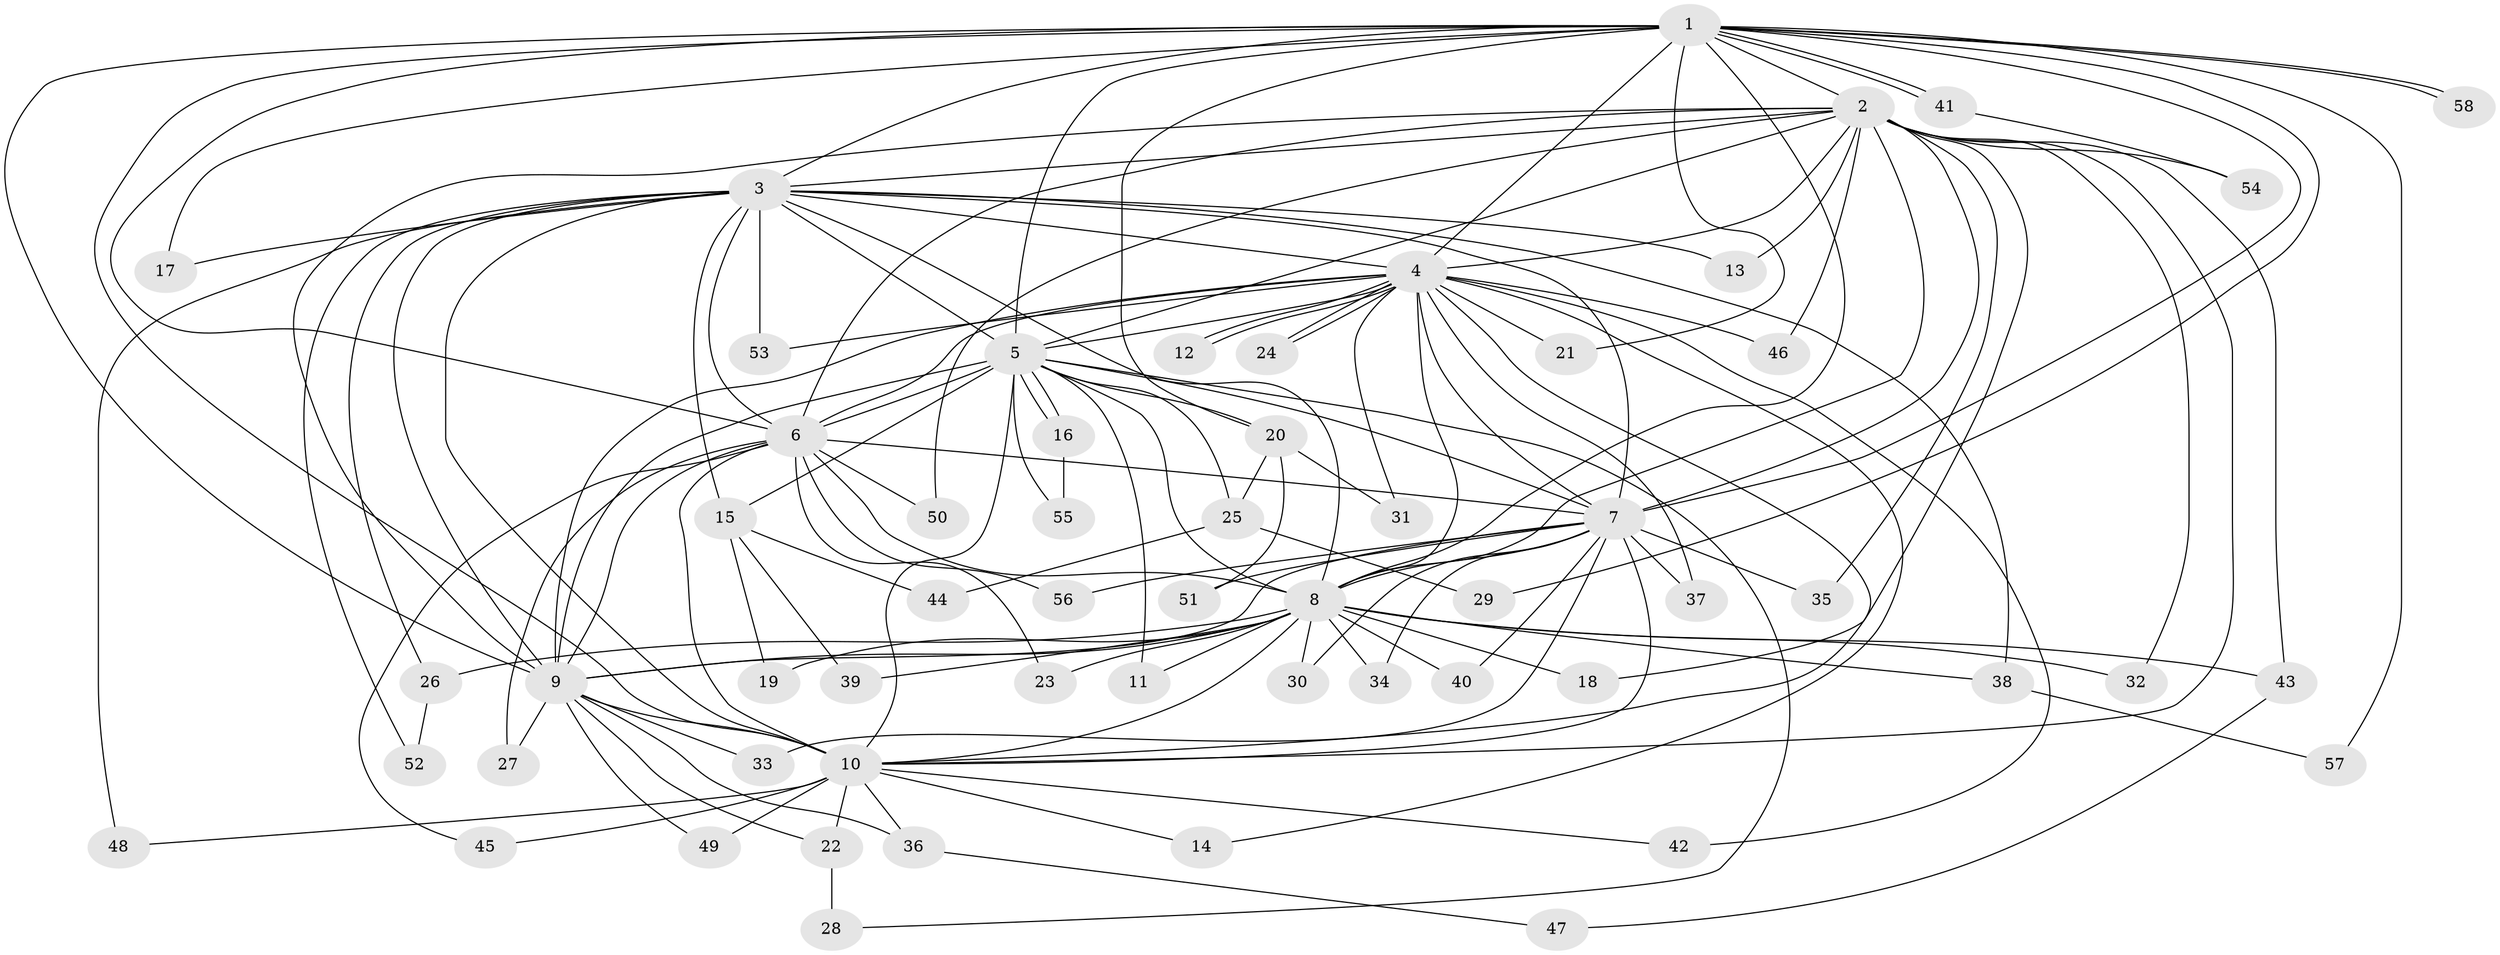// Generated by graph-tools (version 1.1) at 2025/01/03/09/25 03:01:32]
// undirected, 58 vertices, 141 edges
graph export_dot {
graph [start="1"]
  node [color=gray90,style=filled];
  1;
  2;
  3;
  4;
  5;
  6;
  7;
  8;
  9;
  10;
  11;
  12;
  13;
  14;
  15;
  16;
  17;
  18;
  19;
  20;
  21;
  22;
  23;
  24;
  25;
  26;
  27;
  28;
  29;
  30;
  31;
  32;
  33;
  34;
  35;
  36;
  37;
  38;
  39;
  40;
  41;
  42;
  43;
  44;
  45;
  46;
  47;
  48;
  49;
  50;
  51;
  52;
  53;
  54;
  55;
  56;
  57;
  58;
  1 -- 2;
  1 -- 3;
  1 -- 4;
  1 -- 5;
  1 -- 6;
  1 -- 7;
  1 -- 8;
  1 -- 9;
  1 -- 10;
  1 -- 17;
  1 -- 20;
  1 -- 21;
  1 -- 29;
  1 -- 41;
  1 -- 41;
  1 -- 57;
  1 -- 58;
  1 -- 58;
  2 -- 3;
  2 -- 4;
  2 -- 5;
  2 -- 6;
  2 -- 7;
  2 -- 8;
  2 -- 9;
  2 -- 10;
  2 -- 13;
  2 -- 18;
  2 -- 32;
  2 -- 35;
  2 -- 43;
  2 -- 46;
  2 -- 50;
  2 -- 54;
  3 -- 4;
  3 -- 5;
  3 -- 6;
  3 -- 7;
  3 -- 8;
  3 -- 9;
  3 -- 10;
  3 -- 13;
  3 -- 15;
  3 -- 17;
  3 -- 26;
  3 -- 38;
  3 -- 48;
  3 -- 52;
  3 -- 53;
  4 -- 5;
  4 -- 6;
  4 -- 7;
  4 -- 8;
  4 -- 9;
  4 -- 10;
  4 -- 12;
  4 -- 12;
  4 -- 14;
  4 -- 21;
  4 -- 24;
  4 -- 24;
  4 -- 31;
  4 -- 37;
  4 -- 42;
  4 -- 46;
  4 -- 53;
  5 -- 6;
  5 -- 7;
  5 -- 8;
  5 -- 9;
  5 -- 10;
  5 -- 11;
  5 -- 15;
  5 -- 16;
  5 -- 16;
  5 -- 20;
  5 -- 25;
  5 -- 28;
  5 -- 55;
  6 -- 7;
  6 -- 8;
  6 -- 9;
  6 -- 10;
  6 -- 23;
  6 -- 27;
  6 -- 45;
  6 -- 50;
  6 -- 56;
  7 -- 8;
  7 -- 9;
  7 -- 10;
  7 -- 30;
  7 -- 33;
  7 -- 34;
  7 -- 35;
  7 -- 37;
  7 -- 40;
  7 -- 51;
  7 -- 56;
  8 -- 9;
  8 -- 10;
  8 -- 11;
  8 -- 18;
  8 -- 19;
  8 -- 23;
  8 -- 26;
  8 -- 30;
  8 -- 32;
  8 -- 34;
  8 -- 38;
  8 -- 39;
  8 -- 40;
  8 -- 43;
  9 -- 10;
  9 -- 22;
  9 -- 27;
  9 -- 33;
  9 -- 36;
  9 -- 49;
  10 -- 14;
  10 -- 22;
  10 -- 36;
  10 -- 42;
  10 -- 45;
  10 -- 48;
  10 -- 49;
  15 -- 19;
  15 -- 39;
  15 -- 44;
  16 -- 55;
  20 -- 25;
  20 -- 31;
  20 -- 51;
  22 -- 28;
  25 -- 29;
  25 -- 44;
  26 -- 52;
  36 -- 47;
  38 -- 57;
  41 -- 54;
  43 -- 47;
}

